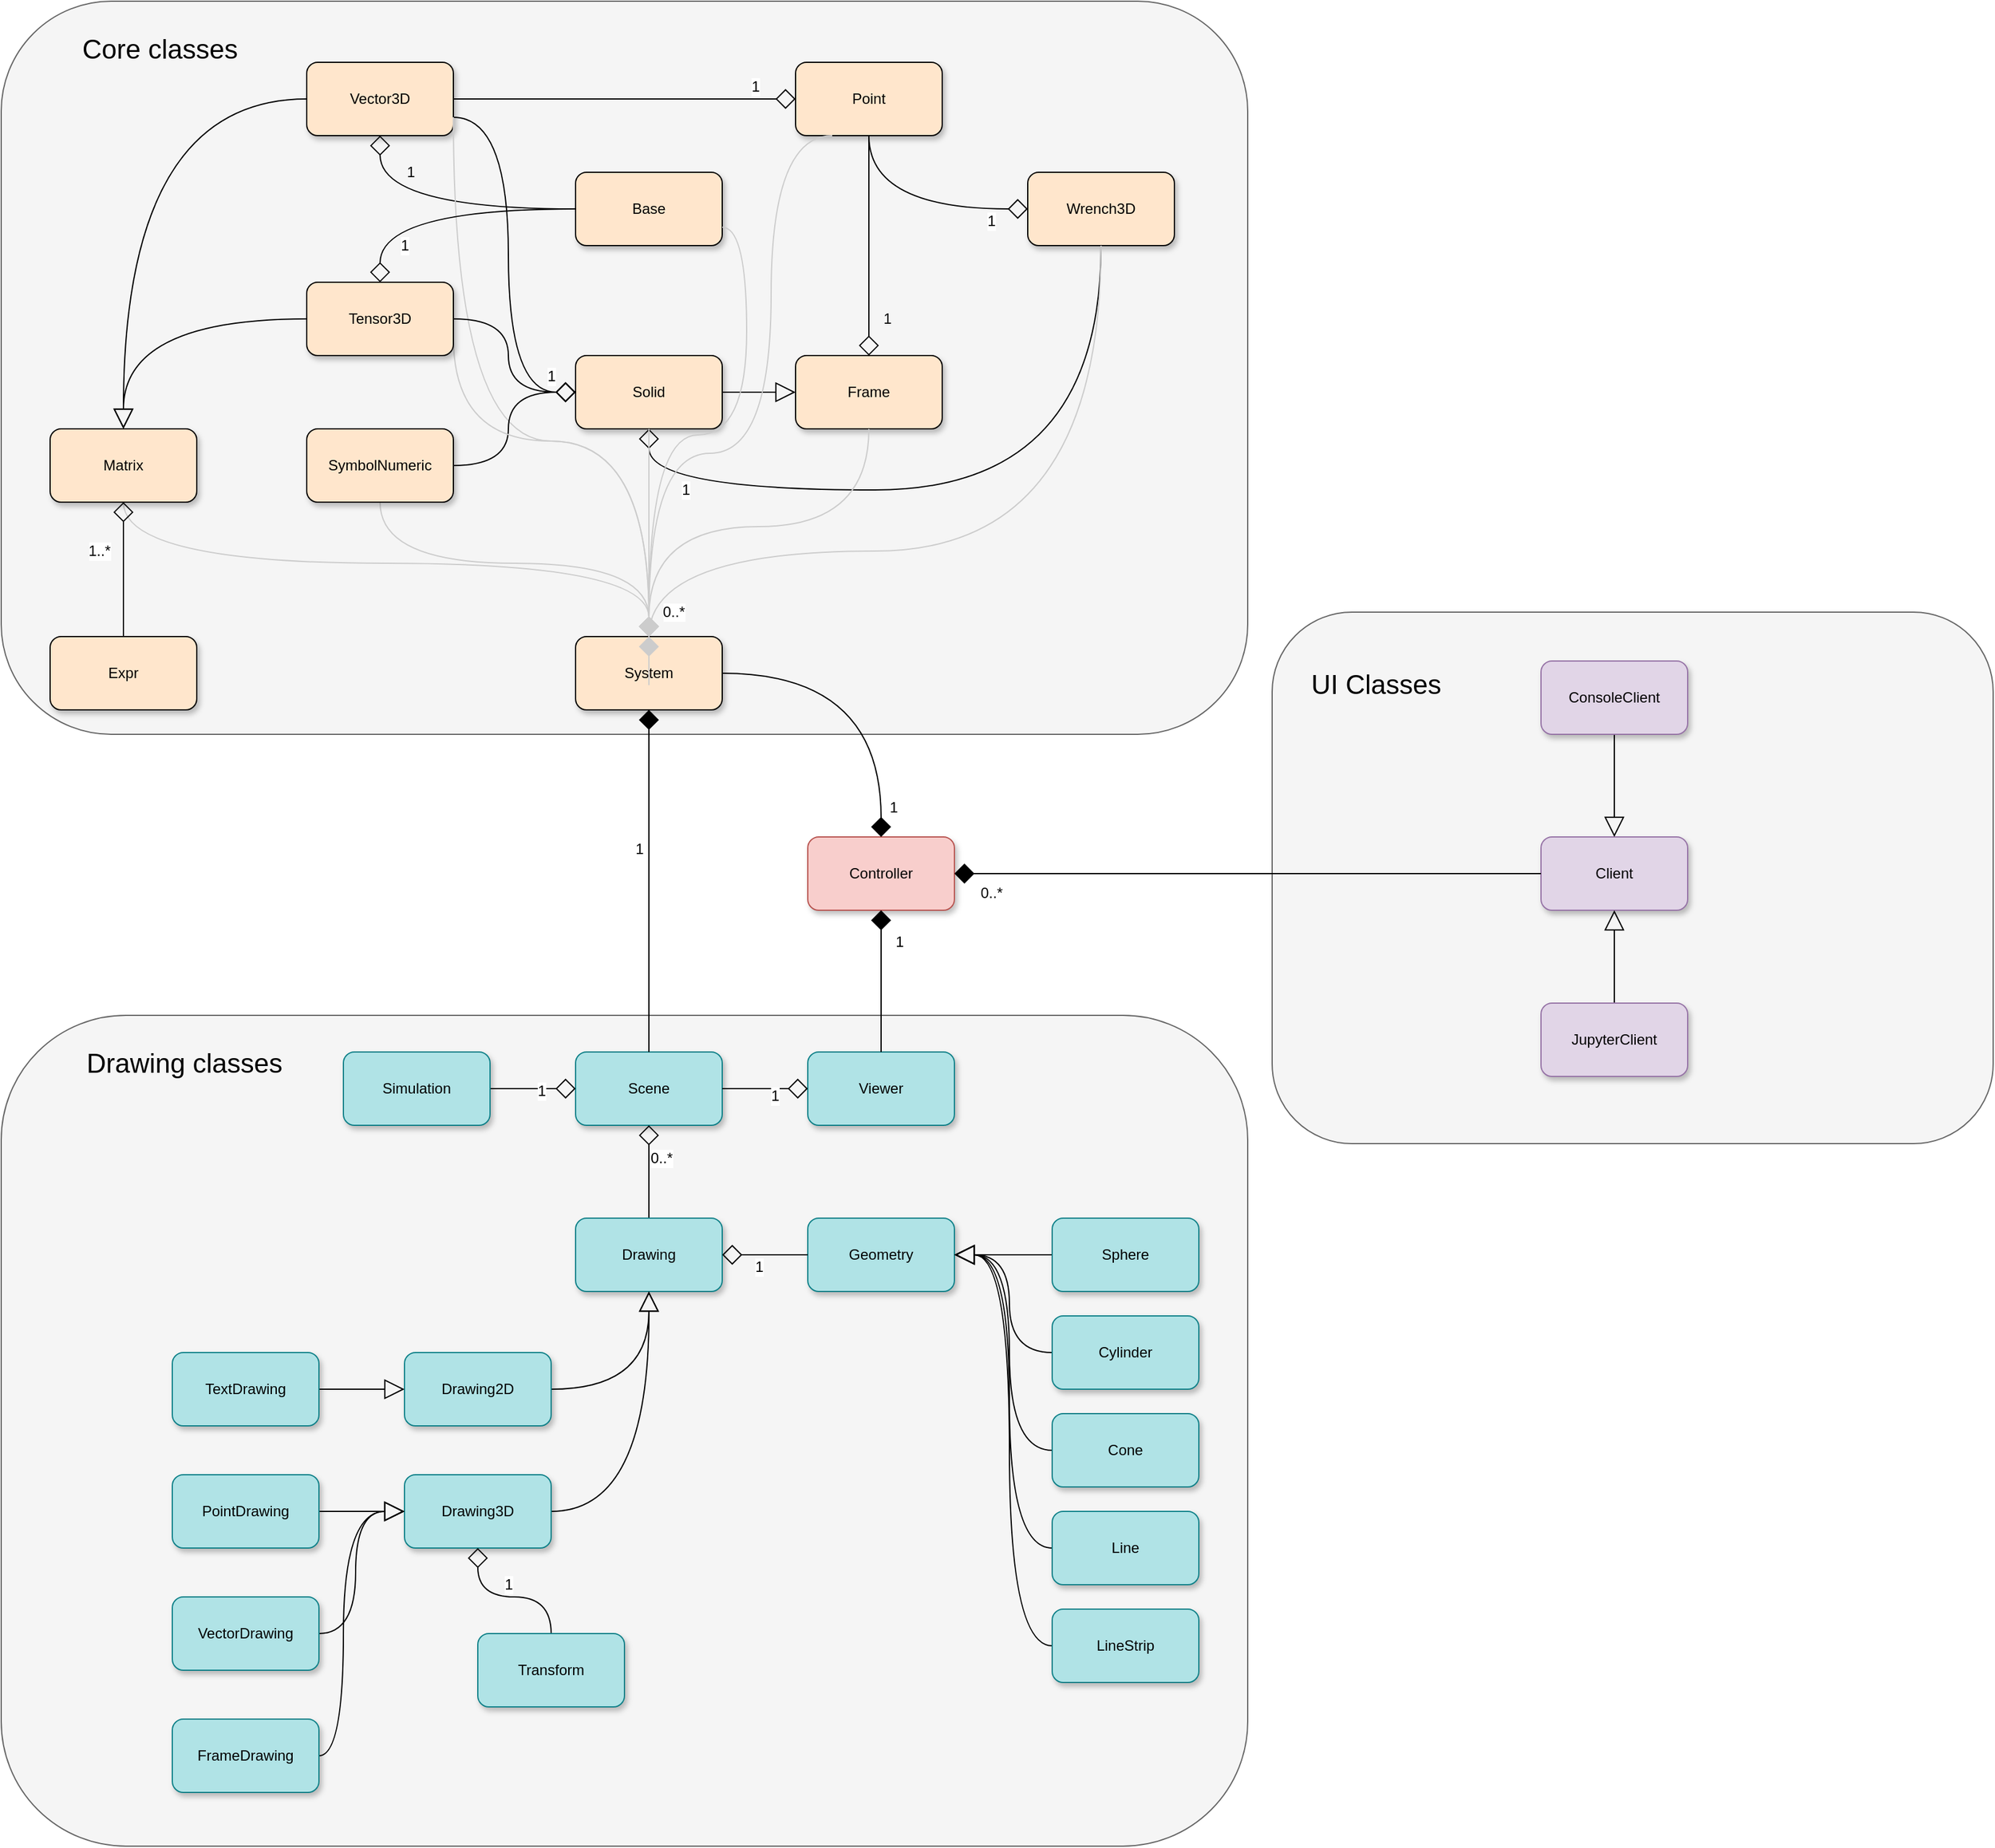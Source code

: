 <mxfile version="12.2.2" type="device" pages="1"><diagram id="jQUFaUFxUp1um-LLoZFN" name="Page-1"><mxGraphModel dx="1326" dy="940" grid="1" gridSize="10" guides="1" tooltips="1" connect="1" arrows="1" fold="1" page="1" pageScale="1" pageWidth="827" pageHeight="1169" math="0" shadow="0"><root><mxCell id="0"/><mxCell id="1" parent="0"/><mxCell id="CZpw75z-2LSkWzYETXVg-1" value="Controller" style="rounded=1;whiteSpace=wrap;html=1;fillColor=#f8cecc;strokeColor=#b85450;glass=0;shadow=1;comic=0;" vertex="1" parent="1"><mxGeometry x="870" y="844" width="120" height="60" as="geometry"/></mxCell><mxCell id="CZpw75z-2LSkWzYETXVg-5" value="" style="group" vertex="1" connectable="0" parent="1"><mxGeometry x="210" y="990" width="1020" height="680" as="geometry"/></mxCell><mxCell id="J6XcEcG9k9KOmh4SESpd-119" value="" style="rounded=1;whiteSpace=wrap;html=1;fillColor=#f5f5f5;strokeColor=#666666;fontColor=#333333;" parent="CZpw75z-2LSkWzYETXVg-5" vertex="1"><mxGeometry width="1020" height="680" as="geometry"/></mxCell><mxCell id="J6XcEcG9k9KOmh4SESpd-80" value="Scene" style="rounded=1;whiteSpace=wrap;html=1;fillColor=#b0e3e6;strokeColor=#0e8088;glass=0;shadow=1;comic=0;" parent="CZpw75z-2LSkWzYETXVg-5" vertex="1"><mxGeometry x="470" y="30" width="120" height="60" as="geometry"/></mxCell><mxCell id="J6XcEcG9k9KOmh4SESpd-81" value="Viewer" style="rounded=1;whiteSpace=wrap;html=1;fillColor=#b0e3e6;strokeColor=#0e8088;glass=0;shadow=1;comic=0;" parent="CZpw75z-2LSkWzYETXVg-5" vertex="1"><mxGeometry x="660" y="30" width="120" height="60" as="geometry"/></mxCell><mxCell id="J6XcEcG9k9KOmh4SESpd-76" style="edgeStyle=orthogonalEdgeStyle;curved=1;rounded=0;orthogonalLoop=1;jettySize=auto;html=1;exitX=1;exitY=0.5;exitDx=0;exitDy=0;entryX=0;entryY=0.5;entryDx=0;entryDy=0;endArrow=diamond;endFill=0;endSize=14;strokeWidth=1;" parent="CZpw75z-2LSkWzYETXVg-5" source="J6XcEcG9k9KOmh4SESpd-80" target="J6XcEcG9k9KOmh4SESpd-81" edge="1"><mxGeometry relative="1" as="geometry"><Array as="points"><mxPoint x="630" y="60"/><mxPoint x="630" y="60"/></Array></mxGeometry></mxCell><mxCell id="J6XcEcG9k9KOmh4SESpd-77" value="1" style="text;html=1;resizable=0;points=[];align=center;verticalAlign=middle;labelBackgroundColor=#ffffff;" parent="J6XcEcG9k9KOmh4SESpd-76" vertex="1" connectable="0"><mxGeometry x="0.288" y="-1" relative="1" as="geometry"><mxPoint x="-2" y="5" as="offset"/></mxGeometry></mxCell><mxCell id="J6XcEcG9k9KOmh4SESpd-83" value="Geometry" style="rounded=1;whiteSpace=wrap;html=1;fillColor=#b0e3e6;strokeColor=#0e8088;glass=0;shadow=1;comic=0;" parent="CZpw75z-2LSkWzYETXVg-5" vertex="1"><mxGeometry x="660" y="166" width="120" height="60" as="geometry"/></mxCell><mxCell id="J6XcEcG9k9KOmh4SESpd-84" style="edgeStyle=orthogonalEdgeStyle;curved=1;rounded=0;orthogonalLoop=1;jettySize=auto;html=1;endArrow=diamond;endFill=0;endSize=14;strokeWidth=1;entryX=0;entryY=0.5;entryDx=0;entryDy=0;exitX=1;exitY=0.5;exitDx=0;exitDy=0;" parent="CZpw75z-2LSkWzYETXVg-5" source="J6XcEcG9k9KOmh4SESpd-86" target="J6XcEcG9k9KOmh4SESpd-80" edge="1"><mxGeometry relative="1" as="geometry"><Array as="points"><mxPoint x="380" y="60"/><mxPoint x="380" y="60"/></Array><mxPoint x="370" y="136" as="sourcePoint"/><mxPoint x="370" y="76" as="targetPoint"/></mxGeometry></mxCell><mxCell id="J6XcEcG9k9KOmh4SESpd-85" value="1" style="text;html=1;resizable=0;points=[];align=center;verticalAlign=middle;labelBackgroundColor=#ffffff;" parent="J6XcEcG9k9KOmh4SESpd-84" vertex="1" connectable="0"><mxGeometry x="0.262" y="-2" relative="1" as="geometry"><mxPoint x="12" as="offset"/></mxGeometry></mxCell><mxCell id="J6XcEcG9k9KOmh4SESpd-86" value="Simulation" style="rounded=1;whiteSpace=wrap;html=1;fillColor=#b0e3e6;strokeColor=#0e8088;glass=0;shadow=1;comic=0;" parent="CZpw75z-2LSkWzYETXVg-5" vertex="1"><mxGeometry x="280" y="30" width="120" height="60" as="geometry"/></mxCell><mxCell id="J6XcEcG9k9KOmh4SESpd-87" style="edgeStyle=orthogonalEdgeStyle;curved=1;rounded=0;orthogonalLoop=1;jettySize=auto;html=1;exitX=0.5;exitY=0;exitDx=0;exitDy=0;entryX=0.5;entryY=1;entryDx=0;entryDy=0;endArrow=diamond;endFill=0;endSize=14;strokeWidth=1;" parent="CZpw75z-2LSkWzYETXVg-5" source="J6XcEcG9k9KOmh4SESpd-89" target="J6XcEcG9k9KOmh4SESpd-80" edge="1"><mxGeometry relative="1" as="geometry"><Array as="points"><mxPoint x="530" y="136"/><mxPoint x="530" y="136"/></Array></mxGeometry></mxCell><mxCell id="J6XcEcG9k9KOmh4SESpd-88" value="0..*" style="text;html=1;resizable=0;points=[];align=center;verticalAlign=middle;labelBackgroundColor=#ffffff;" parent="J6XcEcG9k9KOmh4SESpd-87" vertex="1" connectable="0"><mxGeometry x="0.25" y="-4" relative="1" as="geometry"><mxPoint x="6" y="-2" as="offset"/></mxGeometry></mxCell><mxCell id="J6XcEcG9k9KOmh4SESpd-89" value="Drawing" style="rounded=1;whiteSpace=wrap;html=1;fillColor=#b0e3e6;strokeColor=#0e8088;glass=0;shadow=1;comic=0;" parent="CZpw75z-2LSkWzYETXVg-5" vertex="1"><mxGeometry x="470" y="166" width="120" height="60" as="geometry"/></mxCell><mxCell id="J6XcEcG9k9KOmh4SESpd-82" value="1" style="edgeStyle=orthogonalEdgeStyle;curved=1;rounded=0;orthogonalLoop=1;jettySize=auto;html=1;exitX=0;exitY=0.5;exitDx=0;exitDy=0;entryX=1;entryY=0.5;entryDx=0;entryDy=0;endArrow=diamond;endFill=0;endSize=14;strokeWidth=1;fontSize=12;" parent="CZpw75z-2LSkWzYETXVg-5" source="J6XcEcG9k9KOmh4SESpd-83" target="J6XcEcG9k9KOmh4SESpd-89" edge="1"><mxGeometry x="0.143" y="10" relative="1" as="geometry"><mxPoint as="offset"/></mxGeometry></mxCell><mxCell id="J6XcEcG9k9KOmh4SESpd-90" style="edgeStyle=orthogonalEdgeStyle;curved=1;rounded=0;orthogonalLoop=1;jettySize=auto;html=1;exitX=1;exitY=0.5;exitDx=0;exitDy=0;entryX=0.5;entryY=1;entryDx=0;entryDy=0;endArrow=block;endFill=0;endSize=14;strokeWidth=1;" parent="CZpw75z-2LSkWzYETXVg-5" source="J6XcEcG9k9KOmh4SESpd-91" target="J6XcEcG9k9KOmh4SESpd-89" edge="1"><mxGeometry relative="1" as="geometry"/></mxCell><mxCell id="J6XcEcG9k9KOmh4SESpd-91" value="Drawing2D" style="rounded=1;whiteSpace=wrap;html=1;fillColor=#b0e3e6;strokeColor=#0e8088;glass=0;shadow=1;comic=0;" parent="CZpw75z-2LSkWzYETXVg-5" vertex="1"><mxGeometry x="330" y="276" width="120" height="60" as="geometry"/></mxCell><mxCell id="J6XcEcG9k9KOmh4SESpd-92" style="edgeStyle=orthogonalEdgeStyle;curved=1;rounded=0;orthogonalLoop=1;jettySize=auto;html=1;exitX=1;exitY=0.5;exitDx=0;exitDy=0;endArrow=block;endFill=0;endSize=14;strokeWidth=1;" parent="CZpw75z-2LSkWzYETXVg-5" source="J6XcEcG9k9KOmh4SESpd-93" edge="1"><mxGeometry relative="1" as="geometry"><mxPoint x="530" y="226" as="targetPoint"/></mxGeometry></mxCell><mxCell id="J6XcEcG9k9KOmh4SESpd-93" value="Drawing3D" style="rounded=1;whiteSpace=wrap;html=1;fillColor=#b0e3e6;strokeColor=#0e8088;glass=0;shadow=1;comic=0;" parent="CZpw75z-2LSkWzYETXVg-5" vertex="1"><mxGeometry x="330" y="376" width="120" height="60" as="geometry"/></mxCell><mxCell id="J6XcEcG9k9KOmh4SESpd-95" style="edgeStyle=orthogonalEdgeStyle;curved=1;rounded=0;orthogonalLoop=1;jettySize=auto;html=1;exitX=1;exitY=0.5;exitDx=0;exitDy=0;entryX=0;entryY=0.5;entryDx=0;entryDy=0;endArrow=block;endFill=0;endSize=14;strokeWidth=1;" parent="CZpw75z-2LSkWzYETXVg-5" source="J6XcEcG9k9KOmh4SESpd-96" target="J6XcEcG9k9KOmh4SESpd-91" edge="1"><mxGeometry relative="1" as="geometry"/></mxCell><mxCell id="J6XcEcG9k9KOmh4SESpd-96" value="TextDrawing" style="rounded=1;whiteSpace=wrap;html=1;fillColor=#b0e3e6;strokeColor=#0e8088;glass=0;shadow=1;comic=0;" parent="CZpw75z-2LSkWzYETXVg-5" vertex="1"><mxGeometry x="140" y="276" width="120" height="60" as="geometry"/></mxCell><mxCell id="J6XcEcG9k9KOmh4SESpd-97" style="edgeStyle=orthogonalEdgeStyle;curved=1;rounded=0;orthogonalLoop=1;jettySize=auto;html=1;exitX=0;exitY=0.5;exitDx=0;exitDy=0;entryX=1;entryY=0.5;entryDx=0;entryDy=0;endArrow=block;endFill=0;endSize=14;strokeWidth=1;" parent="CZpw75z-2LSkWzYETXVg-5" source="J6XcEcG9k9KOmh4SESpd-98" target="J6XcEcG9k9KOmh4SESpd-83" edge="1"><mxGeometry relative="1" as="geometry"/></mxCell><mxCell id="J6XcEcG9k9KOmh4SESpd-98" value="Sphere" style="rounded=1;whiteSpace=wrap;html=1;fillColor=#b0e3e6;strokeColor=#0e8088;glass=0;shadow=1;comic=0;" parent="CZpw75z-2LSkWzYETXVg-5" vertex="1"><mxGeometry x="860" y="166" width="120" height="60" as="geometry"/></mxCell><mxCell id="J6XcEcG9k9KOmh4SESpd-99" style="edgeStyle=orthogonalEdgeStyle;curved=1;rounded=0;orthogonalLoop=1;jettySize=auto;html=1;exitX=0;exitY=0.5;exitDx=0;exitDy=0;entryX=1;entryY=0.5;entryDx=0;entryDy=0;endArrow=block;endFill=0;endSize=14;strokeWidth=1;" parent="CZpw75z-2LSkWzYETXVg-5" source="J6XcEcG9k9KOmh4SESpd-100" target="J6XcEcG9k9KOmh4SESpd-83" edge="1"><mxGeometry relative="1" as="geometry"/></mxCell><mxCell id="J6XcEcG9k9KOmh4SESpd-100" value="Cylinder" style="rounded=1;whiteSpace=wrap;html=1;fillColor=#b0e3e6;strokeColor=#0e8088;glass=0;shadow=1;comic=0;" parent="CZpw75z-2LSkWzYETXVg-5" vertex="1"><mxGeometry x="860" y="246" width="120" height="60" as="geometry"/></mxCell><mxCell id="J6XcEcG9k9KOmh4SESpd-101" style="edgeStyle=orthogonalEdgeStyle;curved=1;rounded=0;orthogonalLoop=1;jettySize=auto;html=1;exitX=0;exitY=0.5;exitDx=0;exitDy=0;entryX=1;entryY=0.5;entryDx=0;entryDy=0;endArrow=block;endFill=0;endSize=14;strokeWidth=1;" parent="CZpw75z-2LSkWzYETXVg-5" source="J6XcEcG9k9KOmh4SESpd-102" target="J6XcEcG9k9KOmh4SESpd-83" edge="1"><mxGeometry relative="1" as="geometry"/></mxCell><mxCell id="J6XcEcG9k9KOmh4SESpd-102" value="Cone" style="rounded=1;whiteSpace=wrap;html=1;fillColor=#b0e3e6;strokeColor=#0e8088;glass=0;shadow=1;comic=0;" parent="CZpw75z-2LSkWzYETXVg-5" vertex="1"><mxGeometry x="860" y="326" width="120" height="60" as="geometry"/></mxCell><mxCell id="J6XcEcG9k9KOmh4SESpd-103" style="edgeStyle=orthogonalEdgeStyle;curved=1;rounded=0;orthogonalLoop=1;jettySize=auto;html=1;exitX=0;exitY=0.5;exitDx=0;exitDy=0;entryX=1;entryY=0.5;entryDx=0;entryDy=0;endArrow=block;endFill=0;endSize=14;strokeWidth=1;" parent="CZpw75z-2LSkWzYETXVg-5" source="J6XcEcG9k9KOmh4SESpd-104" target="J6XcEcG9k9KOmh4SESpd-83" edge="1"><mxGeometry relative="1" as="geometry"/></mxCell><mxCell id="J6XcEcG9k9KOmh4SESpd-104" value="Line" style="rounded=1;whiteSpace=wrap;html=1;fillColor=#b0e3e6;strokeColor=#0e8088;glass=0;shadow=1;comic=0;" parent="CZpw75z-2LSkWzYETXVg-5" vertex="1"><mxGeometry x="860" y="406" width="120" height="60" as="geometry"/></mxCell><mxCell id="J6XcEcG9k9KOmh4SESpd-105" style="edgeStyle=orthogonalEdgeStyle;curved=1;rounded=0;orthogonalLoop=1;jettySize=auto;html=1;exitX=0;exitY=0.5;exitDx=0;exitDy=0;entryX=1;entryY=0.5;entryDx=0;entryDy=0;endArrow=block;endFill=0;endSize=14;strokeWidth=1;" parent="CZpw75z-2LSkWzYETXVg-5" source="J6XcEcG9k9KOmh4SESpd-106" target="J6XcEcG9k9KOmh4SESpd-83" edge="1"><mxGeometry relative="1" as="geometry"/></mxCell><mxCell id="J6XcEcG9k9KOmh4SESpd-106" value="LineStrip" style="rounded=1;whiteSpace=wrap;html=1;fillColor=#b0e3e6;strokeColor=#0e8088;glass=0;shadow=1;comic=0;" parent="CZpw75z-2LSkWzYETXVg-5" vertex="1"><mxGeometry x="860" y="486" width="120" height="60" as="geometry"/></mxCell><mxCell id="J6XcEcG9k9KOmh4SESpd-107" value="1" style="edgeStyle=orthogonalEdgeStyle;curved=1;rounded=0;orthogonalLoop=1;jettySize=auto;html=1;exitX=0.5;exitY=0;exitDx=0;exitDy=0;entryX=0.5;entryY=1;entryDx=0;entryDy=0;endArrow=diamond;endFill=0;endSize=14;strokeWidth=1;fontSize=12;" parent="CZpw75z-2LSkWzYETXVg-5" source="J6XcEcG9k9KOmh4SESpd-108" target="J6XcEcG9k9KOmh4SESpd-93" edge="1"><mxGeometry y="-10" relative="1" as="geometry"><mxPoint as="offset"/></mxGeometry></mxCell><mxCell id="J6XcEcG9k9KOmh4SESpd-108" value="Transform" style="rounded=1;whiteSpace=wrap;html=1;fillColor=#b0e3e6;strokeColor=#0e8088;glass=0;shadow=1;comic=0;" parent="CZpw75z-2LSkWzYETXVg-5" vertex="1"><mxGeometry x="390" y="506" width="120" height="60" as="geometry"/></mxCell><mxCell id="J6XcEcG9k9KOmh4SESpd-109" style="edgeStyle=orthogonalEdgeStyle;curved=1;rounded=0;orthogonalLoop=1;jettySize=auto;html=1;exitX=1;exitY=0.5;exitDx=0;exitDy=0;entryX=0;entryY=0.5;entryDx=0;entryDy=0;endArrow=block;endFill=0;endSize=14;strokeWidth=1;" parent="CZpw75z-2LSkWzYETXVg-5" source="J6XcEcG9k9KOmh4SESpd-110" target="J6XcEcG9k9KOmh4SESpd-93" edge="1"><mxGeometry relative="1" as="geometry"/></mxCell><mxCell id="J6XcEcG9k9KOmh4SESpd-110" value="PointDrawing" style="rounded=1;whiteSpace=wrap;html=1;fillColor=#b0e3e6;strokeColor=#0e8088;glass=0;shadow=1;comic=0;" parent="CZpw75z-2LSkWzYETXVg-5" vertex="1"><mxGeometry x="140" y="376" width="120" height="60" as="geometry"/></mxCell><mxCell id="J6XcEcG9k9KOmh4SESpd-111" style="edgeStyle=orthogonalEdgeStyle;curved=1;rounded=0;orthogonalLoop=1;jettySize=auto;html=1;exitX=1;exitY=0.5;exitDx=0;exitDy=0;entryX=0;entryY=0.5;entryDx=0;entryDy=0;endArrow=block;endFill=0;endSize=14;strokeWidth=1;" parent="CZpw75z-2LSkWzYETXVg-5" source="J6XcEcG9k9KOmh4SESpd-112" target="J6XcEcG9k9KOmh4SESpd-93" edge="1"><mxGeometry relative="1" as="geometry"/></mxCell><mxCell id="J6XcEcG9k9KOmh4SESpd-112" value="VectorDrawing" style="rounded=1;whiteSpace=wrap;html=1;fillColor=#b0e3e6;strokeColor=#0e8088;glass=0;shadow=1;comic=0;" parent="CZpw75z-2LSkWzYETXVg-5" vertex="1"><mxGeometry x="140" y="476" width="120" height="60" as="geometry"/></mxCell><mxCell id="J6XcEcG9k9KOmh4SESpd-113" style="edgeStyle=orthogonalEdgeStyle;curved=1;rounded=0;orthogonalLoop=1;jettySize=auto;html=1;exitX=1;exitY=0.5;exitDx=0;exitDy=0;entryX=0;entryY=0.5;entryDx=0;entryDy=0;endArrow=block;endFill=0;endSize=14;strokeWidth=1;" parent="CZpw75z-2LSkWzYETXVg-5" source="J6XcEcG9k9KOmh4SESpd-114" target="J6XcEcG9k9KOmh4SESpd-93" edge="1"><mxGeometry relative="1" as="geometry"><Array as="points"><mxPoint x="280" y="606"/><mxPoint x="280" y="406"/></Array></mxGeometry></mxCell><mxCell id="J6XcEcG9k9KOmh4SESpd-114" value="FrameDrawing" style="rounded=1;whiteSpace=wrap;html=1;fillColor=#b0e3e6;strokeColor=#0e8088;glass=0;shadow=1;comic=0;" parent="CZpw75z-2LSkWzYETXVg-5" vertex="1"><mxGeometry x="140" y="576" width="120" height="60" as="geometry"/></mxCell><mxCell id="J6XcEcG9k9KOmh4SESpd-121" value="Drawing classes" style="text;html=1;strokeColor=none;fillColor=none;align=center;verticalAlign=middle;whiteSpace=wrap;rounded=0;fontSize=22;" parent="CZpw75z-2LSkWzYETXVg-5" vertex="1"><mxGeometry x="50" y="30" width="200" height="20" as="geometry"/></mxCell><mxCell id="CZpw75z-2LSkWzYETXVg-6" value="" style="group" vertex="1" connectable="0" parent="1"><mxGeometry x="210" y="160" width="1020" height="600" as="geometry"/></mxCell><mxCell id="J6XcEcG9k9KOmh4SESpd-118" value="" style="rounded=1;whiteSpace=wrap;html=1;fillColor=#f5f5f5;strokeColor=#666666;fontColor=#333333;" parent="CZpw75z-2LSkWzYETXVg-6" vertex="1"><mxGeometry width="1020" height="600" as="geometry"/></mxCell><mxCell id="J6XcEcG9k9KOmh4SESpd-6" value="Vector3D" style="rounded=1;whiteSpace=wrap;html=1;fillColor=#ffe6cc;strokeColor=#000000;glass=0;shadow=1;comic=0;" parent="CZpw75z-2LSkWzYETXVg-6" vertex="1"><mxGeometry x="250" y="50" width="120" height="60" as="geometry"/></mxCell><mxCell id="J6XcEcG9k9KOmh4SESpd-11" value="Wrench3D" style="rounded=1;whiteSpace=wrap;html=1;fillColor=#ffe6cc;strokeColor=#000000;glass=0;shadow=1;comic=0;" parent="CZpw75z-2LSkWzYETXVg-6" vertex="1"><mxGeometry x="840" y="140" width="120" height="60" as="geometry"/></mxCell><mxCell id="J6XcEcG9k9KOmh4SESpd-13" style="edgeStyle=orthogonalEdgeStyle;curved=1;rounded=0;orthogonalLoop=1;jettySize=auto;html=1;exitX=0.5;exitY=1;exitDx=0;exitDy=0;entryX=0;entryY=0.5;entryDx=0;entryDy=0;endArrow=diamond;endFill=0;endSize=14;strokeWidth=1;" parent="CZpw75z-2LSkWzYETXVg-6" source="J6XcEcG9k9KOmh4SESpd-16" target="J6XcEcG9k9KOmh4SESpd-11" edge="1"><mxGeometry relative="1" as="geometry"/></mxCell><mxCell id="J6XcEcG9k9KOmh4SESpd-14" value="1" style="text;html=1;resizable=0;points=[];align=center;verticalAlign=middle;labelBackgroundColor=#ffffff;" parent="J6XcEcG9k9KOmh4SESpd-13" vertex="1" connectable="0"><mxGeometry x="0.432" y="-2" relative="1" as="geometry"><mxPoint x="24" y="8" as="offset"/></mxGeometry></mxCell><mxCell id="J6XcEcG9k9KOmh4SESpd-16" value="Point" style="rounded=1;whiteSpace=wrap;html=1;fillColor=#ffe6cc;strokeColor=#000000;glass=0;shadow=1;comic=0;" parent="CZpw75z-2LSkWzYETXVg-6" vertex="1"><mxGeometry x="650" y="50" width="120" height="60" as="geometry"/></mxCell><mxCell id="J6XcEcG9k9KOmh4SESpd-3" style="edgeStyle=orthogonalEdgeStyle;curved=1;rounded=0;orthogonalLoop=1;jettySize=auto;html=1;exitX=1;exitY=0.5;exitDx=0;exitDy=0;entryX=0;entryY=0.5;entryDx=0;entryDy=0;endArrow=diamond;endFill=0;endSize=14;strokeWidth=1;" parent="CZpw75z-2LSkWzYETXVg-6" source="J6XcEcG9k9KOmh4SESpd-6" target="J6XcEcG9k9KOmh4SESpd-16" edge="1"><mxGeometry relative="1" as="geometry"/></mxCell><mxCell id="J6XcEcG9k9KOmh4SESpd-4" value="1" style="text;html=1;resizable=0;points=[];align=center;verticalAlign=middle;labelBackgroundColor=#ffffff;" parent="J6XcEcG9k9KOmh4SESpd-3" vertex="1" connectable="0"><mxGeometry x="-0.893" y="1" relative="1" as="geometry"><mxPoint x="232" y="-9" as="offset"/></mxGeometry></mxCell><mxCell id="J6XcEcG9k9KOmh4SESpd-17" style="edgeStyle=orthogonalEdgeStyle;curved=1;rounded=0;orthogonalLoop=1;jettySize=auto;html=1;exitX=0;exitY=0.5;exitDx=0;exitDy=0;entryX=0.5;entryY=1;entryDx=0;entryDy=0;endArrow=diamond;endFill=0;endSize=14;strokeWidth=1;" parent="CZpw75z-2LSkWzYETXVg-6" source="J6XcEcG9k9KOmh4SESpd-21" target="J6XcEcG9k9KOmh4SESpd-6" edge="1"><mxGeometry relative="1" as="geometry"/></mxCell><mxCell id="J6XcEcG9k9KOmh4SESpd-21" value="Base" style="rounded=1;whiteSpace=wrap;html=1;fillColor=#ffe6cc;strokeColor=#000000;glass=0;shadow=1;comic=0;" parent="CZpw75z-2LSkWzYETXVg-6" vertex="1"><mxGeometry x="470" y="140" width="120" height="60" as="geometry"/></mxCell><mxCell id="J6XcEcG9k9KOmh4SESpd-23" value="Frame" style="rounded=1;whiteSpace=wrap;html=1;fillColor=#ffe6cc;strokeColor=#000000;glass=0;shadow=1;comic=0;" parent="CZpw75z-2LSkWzYETXVg-6" vertex="1"><mxGeometry x="650" y="290" width="120" height="60" as="geometry"/></mxCell><mxCell id="J6XcEcG9k9KOmh4SESpd-12" style="edgeStyle=orthogonalEdgeStyle;curved=1;rounded=0;orthogonalLoop=1;jettySize=auto;html=1;exitX=0.5;exitY=1;exitDx=0;exitDy=0;entryX=0.5;entryY=0;entryDx=0;entryDy=0;endArrow=diamond;endFill=0;endSize=14;strokeWidth=1;" parent="CZpw75z-2LSkWzYETXVg-6" source="J6XcEcG9k9KOmh4SESpd-16" target="J6XcEcG9k9KOmh4SESpd-23" edge="1"><mxGeometry relative="1" as="geometry"/></mxCell><mxCell id="J6XcEcG9k9KOmh4SESpd-24" style="edgeStyle=orthogonalEdgeStyle;curved=1;rounded=0;orthogonalLoop=1;jettySize=auto;html=1;exitX=1;exitY=0.5;exitDx=0;exitDy=0;endArrow=block;endFill=0;endSize=14;strokeWidth=1;" parent="CZpw75z-2LSkWzYETXVg-6" source="J6XcEcG9k9KOmh4SESpd-26" target="J6XcEcG9k9KOmh4SESpd-23" edge="1"><mxGeometry relative="1" as="geometry"><Array as="points"><mxPoint x="750" y="320"/></Array></mxGeometry></mxCell><mxCell id="J6XcEcG9k9KOmh4SESpd-26" value="Solid" style="rounded=1;whiteSpace=wrap;html=1;fillColor=#ffe6cc;strokeColor=#000000;glass=0;shadow=1;comic=0;" parent="CZpw75z-2LSkWzYETXVg-6" vertex="1"><mxGeometry x="470" y="290" width="120" height="60" as="geometry"/></mxCell><mxCell id="J6XcEcG9k9KOmh4SESpd-1" style="edgeStyle=orthogonalEdgeStyle;curved=1;rounded=0;orthogonalLoop=1;jettySize=auto;html=1;exitX=1;exitY=0.75;exitDx=0;exitDy=0;entryX=0;entryY=0.5;entryDx=0;entryDy=0;endArrow=diamond;endFill=0;endSize=14;strokeWidth=1;" parent="CZpw75z-2LSkWzYETXVg-6" source="J6XcEcG9k9KOmh4SESpd-6" target="J6XcEcG9k9KOmh4SESpd-26" edge="1"><mxGeometry relative="1" as="geometry"/></mxCell><mxCell id="J6XcEcG9k9KOmh4SESpd-7" style="edgeStyle=orthogonalEdgeStyle;curved=1;rounded=0;orthogonalLoop=1;jettySize=auto;html=1;exitX=0.5;exitY=1;exitDx=0;exitDy=0;entryX=0.5;entryY=1;entryDx=0;entryDy=0;endArrow=diamond;endFill=0;endSize=14;strokeWidth=1;" parent="CZpw75z-2LSkWzYETXVg-6" source="J6XcEcG9k9KOmh4SESpd-11" target="J6XcEcG9k9KOmh4SESpd-26" edge="1"><mxGeometry relative="1" as="geometry"><Array as="points"><mxPoint x="900" y="400"/><mxPoint x="530" y="400"/></Array></mxGeometry></mxCell><mxCell id="J6XcEcG9k9KOmh4SESpd-8" value="1" style="text;html=1;resizable=0;points=[];align=center;verticalAlign=middle;labelBackgroundColor=#ffffff;" parent="J6XcEcG9k9KOmh4SESpd-7" vertex="1" connectable="0"><mxGeometry x="0.736" y="-14" relative="1" as="geometry"><mxPoint x="-2" y="14" as="offset"/></mxGeometry></mxCell><mxCell id="J6XcEcG9k9KOmh4SESpd-27" value="System" style="rounded=1;whiteSpace=wrap;html=1;fillColor=#ffe6cc;strokeColor=#000000;glass=0;shadow=1;comic=0;" parent="CZpw75z-2LSkWzYETXVg-6" vertex="1"><mxGeometry x="470" y="520" width="120" height="60" as="geometry"/></mxCell><mxCell id="J6XcEcG9k9KOmh4SESpd-5" style="edgeStyle=orthogonalEdgeStyle;curved=1;rounded=0;orthogonalLoop=1;jettySize=auto;html=1;exitX=1;exitY=0.75;exitDx=0;exitDy=0;entryX=0.5;entryY=0;entryDx=0;entryDy=0;endArrow=diamond;endFill=1;endSize=14;strokeColor=#CCCCCC;strokeWidth=1;" parent="CZpw75z-2LSkWzYETXVg-6" source="J6XcEcG9k9KOmh4SESpd-6" target="J6XcEcG9k9KOmh4SESpd-27" edge="1"><mxGeometry relative="1" as="geometry"><Array as="points"><mxPoint x="370" y="360"/><mxPoint x="530" y="360"/></Array></mxGeometry></mxCell><mxCell id="J6XcEcG9k9KOmh4SESpd-9" style="edgeStyle=orthogonalEdgeStyle;curved=1;rounded=0;orthogonalLoop=1;jettySize=auto;html=1;exitX=0.5;exitY=1;exitDx=0;exitDy=0;endArrow=diamond;endFill=1;endSize=14;strokeColor=#CCCCCC;strokeWidth=1;entryX=0.5;entryY=0;entryDx=0;entryDy=0;" parent="CZpw75z-2LSkWzYETXVg-6" source="J6XcEcG9k9KOmh4SESpd-11" target="J6XcEcG9k9KOmh4SESpd-27" edge="1"><mxGeometry relative="1" as="geometry"><mxPoint x="530" y="560" as="targetPoint"/><Array as="points"><mxPoint x="900" y="450"/><mxPoint x="530" y="450"/><mxPoint x="530" y="590"/></Array></mxGeometry></mxCell><mxCell id="J6XcEcG9k9KOmh4SESpd-10" value="0..*" style="text;html=1;resizable=0;points=[];align=center;verticalAlign=middle;labelBackgroundColor=#ffffff;" parent="J6XcEcG9k9KOmh4SESpd-9" vertex="1" connectable="0"><mxGeometry x="0.561" y="23" relative="1" as="geometry"><mxPoint x="-3" y="22" as="offset"/></mxGeometry></mxCell><mxCell id="J6XcEcG9k9KOmh4SESpd-15" style="edgeStyle=orthogonalEdgeStyle;curved=1;rounded=0;orthogonalLoop=1;jettySize=auto;html=1;exitX=0.25;exitY=1;exitDx=0;exitDy=0;entryX=0.5;entryY=0;entryDx=0;entryDy=0;endArrow=diamond;endFill=1;endSize=14;strokeColor=#CCCCCC;strokeWidth=1;" parent="CZpw75z-2LSkWzYETXVg-6" source="J6XcEcG9k9KOmh4SESpd-16" target="J6XcEcG9k9KOmh4SESpd-27" edge="1"><mxGeometry relative="1" as="geometry"><Array as="points"><mxPoint x="630" y="110"/><mxPoint x="630" y="370"/><mxPoint x="530" y="370"/></Array></mxGeometry></mxCell><mxCell id="J6XcEcG9k9KOmh4SESpd-20" style="edgeStyle=orthogonalEdgeStyle;curved=1;rounded=0;orthogonalLoop=1;jettySize=auto;html=1;exitX=1;exitY=0.75;exitDx=0;exitDy=0;entryX=0.5;entryY=0;entryDx=0;entryDy=0;endArrow=diamond;endFill=1;endSize=14;strokeColor=#CCCCCC;strokeWidth=1;" parent="CZpw75z-2LSkWzYETXVg-6" source="J6XcEcG9k9KOmh4SESpd-21" target="J6XcEcG9k9KOmh4SESpd-27" edge="1"><mxGeometry relative="1" as="geometry"/></mxCell><mxCell id="J6XcEcG9k9KOmh4SESpd-22" style="edgeStyle=orthogonalEdgeStyle;curved=1;rounded=0;orthogonalLoop=1;jettySize=auto;html=1;exitX=0.5;exitY=1;exitDx=0;exitDy=0;entryX=0.5;entryY=0;entryDx=0;entryDy=0;endArrow=diamond;endFill=1;endSize=14;strokeColor=#CCCCCC;strokeWidth=1;" parent="CZpw75z-2LSkWzYETXVg-6" source="J6XcEcG9k9KOmh4SESpd-23" target="J6XcEcG9k9KOmh4SESpd-27" edge="1"><mxGeometry relative="1" as="geometry"/></mxCell><mxCell id="J6XcEcG9k9KOmh4SESpd-25" style="edgeStyle=orthogonalEdgeStyle;curved=1;rounded=0;orthogonalLoop=1;jettySize=auto;html=1;exitX=0.5;exitY=1;exitDx=0;exitDy=0;entryX=0.5;entryY=0;entryDx=0;entryDy=0;endArrow=diamond;endFill=1;endSize=14;strokeColor=#CCCCCC;strokeWidth=1;" parent="CZpw75z-2LSkWzYETXVg-6" source="J6XcEcG9k9KOmh4SESpd-26" target="J6XcEcG9k9KOmh4SESpd-27" edge="1"><mxGeometry relative="1" as="geometry"/></mxCell><mxCell id="J6XcEcG9k9KOmh4SESpd-28" style="edgeStyle=orthogonalEdgeStyle;curved=1;rounded=0;orthogonalLoop=1;jettySize=auto;html=1;exitX=1;exitY=0.5;exitDx=0;exitDy=0;entryX=0;entryY=0.5;entryDx=0;entryDy=0;endArrow=diamond;endFill=0;endSize=14;strokeWidth=1;" parent="CZpw75z-2LSkWzYETXVg-6" source="J6XcEcG9k9KOmh4SESpd-30" target="J6XcEcG9k9KOmh4SESpd-26" edge="1"><mxGeometry relative="1" as="geometry"/></mxCell><mxCell id="J6XcEcG9k9KOmh4SESpd-29" style="edgeStyle=orthogonalEdgeStyle;curved=1;rounded=0;orthogonalLoop=1;jettySize=auto;html=1;exitX=0.5;exitY=1;exitDx=0;exitDy=0;entryX=0.5;entryY=0;entryDx=0;entryDy=0;endArrow=diamond;endFill=1;endSize=14;strokeWidth=1;fillColor=none;strokeColor=#CCCCCC;" parent="CZpw75z-2LSkWzYETXVg-6" source="J6XcEcG9k9KOmh4SESpd-30" target="J6XcEcG9k9KOmh4SESpd-27" edge="1"><mxGeometry relative="1" as="geometry"/></mxCell><mxCell id="J6XcEcG9k9KOmh4SESpd-30" value="SymbolNumeric" style="rounded=1;whiteSpace=wrap;html=1;fillColor=#ffe6cc;strokeColor=#000000;glass=0;shadow=1;comic=0;" parent="CZpw75z-2LSkWzYETXVg-6" vertex="1"><mxGeometry x="250" y="350" width="120" height="60" as="geometry"/></mxCell><mxCell id="J6XcEcG9k9KOmh4SESpd-31" style="edgeStyle=orthogonalEdgeStyle;curved=1;rounded=0;orthogonalLoop=1;jettySize=auto;html=1;exitX=0.5;exitY=1;exitDx=0;exitDy=0;entryX=0.5;entryY=0;entryDx=0;entryDy=0;endArrow=diamond;endFill=1;endSize=14;strokeColor=#CCCCCC;strokeWidth=1;" parent="CZpw75z-2LSkWzYETXVg-6" source="J6XcEcG9k9KOmh4SESpd-32" target="J6XcEcG9k9KOmh4SESpd-27" edge="1"><mxGeometry relative="1" as="geometry"/></mxCell><mxCell id="J6XcEcG9k9KOmh4SESpd-32" value="Matrix" style="rounded=1;whiteSpace=wrap;html=1;fillColor=#ffe6cc;strokeColor=#000000;glass=0;shadow=1;comic=0;" parent="CZpw75z-2LSkWzYETXVg-6" vertex="1"><mxGeometry x="40" y="350" width="120" height="60" as="geometry"/></mxCell><mxCell id="J6XcEcG9k9KOmh4SESpd-2" style="edgeStyle=orthogonalEdgeStyle;curved=1;rounded=0;orthogonalLoop=1;jettySize=auto;html=1;exitX=0;exitY=0.5;exitDx=0;exitDy=0;entryX=0.5;entryY=0;entryDx=0;entryDy=0;endArrow=block;endFill=0;endSize=14;strokeWidth=1;" parent="CZpw75z-2LSkWzYETXVg-6" source="J6XcEcG9k9KOmh4SESpd-6" target="J6XcEcG9k9KOmh4SESpd-32" edge="1"><mxGeometry relative="1" as="geometry"/></mxCell><mxCell id="J6XcEcG9k9KOmh4SESpd-33" style="edgeStyle=orthogonalEdgeStyle;curved=1;rounded=0;orthogonalLoop=1;jettySize=auto;html=1;exitX=1;exitY=0.5;exitDx=0;exitDy=0;entryX=0;entryY=0.5;entryDx=0;entryDy=0;endArrow=diamond;endFill=0;endSize=14;strokeWidth=1;" parent="CZpw75z-2LSkWzYETXVg-6" source="J6XcEcG9k9KOmh4SESpd-36" target="J6XcEcG9k9KOmh4SESpd-26" edge="1"><mxGeometry relative="1" as="geometry"/></mxCell><mxCell id="J6XcEcG9k9KOmh4SESpd-34" style="edgeStyle=orthogonalEdgeStyle;curved=1;rounded=0;orthogonalLoop=1;jettySize=auto;html=1;exitX=0;exitY=0.5;exitDx=0;exitDy=0;entryX=0.5;entryY=0;entryDx=0;entryDy=0;endArrow=block;endFill=0;endSize=14;strokeWidth=1;" parent="CZpw75z-2LSkWzYETXVg-6" source="J6XcEcG9k9KOmh4SESpd-36" target="J6XcEcG9k9KOmh4SESpd-32" edge="1"><mxGeometry relative="1" as="geometry"/></mxCell><mxCell id="J6XcEcG9k9KOmh4SESpd-35" style="edgeStyle=orthogonalEdgeStyle;curved=1;rounded=0;orthogonalLoop=1;jettySize=auto;html=1;exitX=1;exitY=0.75;exitDx=0;exitDy=0;entryX=0.5;entryY=0;entryDx=0;entryDy=0;endArrow=diamond;endFill=1;endSize=14;strokeColor=#CCCCCC;strokeWidth=1;" parent="CZpw75z-2LSkWzYETXVg-6" source="J6XcEcG9k9KOmh4SESpd-36" target="J6XcEcG9k9KOmh4SESpd-27" edge="1"><mxGeometry relative="1" as="geometry"><Array as="points"><mxPoint x="370" y="360"/><mxPoint x="530" y="360"/></Array></mxGeometry></mxCell><mxCell id="J6XcEcG9k9KOmh4SESpd-36" value="Tensor3D" style="rounded=1;whiteSpace=wrap;html=1;fillColor=#ffe6cc;strokeColor=#000000;glass=0;shadow=1;comic=0;" parent="CZpw75z-2LSkWzYETXVg-6" vertex="1"><mxGeometry x="250" y="230" width="120" height="60" as="geometry"/></mxCell><mxCell id="J6XcEcG9k9KOmh4SESpd-18" style="edgeStyle=orthogonalEdgeStyle;curved=1;rounded=0;orthogonalLoop=1;jettySize=auto;html=1;exitX=0;exitY=0.5;exitDx=0;exitDy=0;entryX=0.5;entryY=0;entryDx=0;entryDy=0;endArrow=diamond;endFill=0;endSize=14;strokeWidth=1;" parent="CZpw75z-2LSkWzYETXVg-6" source="J6XcEcG9k9KOmh4SESpd-21" target="J6XcEcG9k9KOmh4SESpd-36" edge="1"><mxGeometry relative="1" as="geometry"/></mxCell><mxCell id="J6XcEcG9k9KOmh4SESpd-19" value="1" style="text;html=1;resizable=0;points=[];align=center;verticalAlign=middle;labelBackgroundColor=#ffffff;" parent="J6XcEcG9k9KOmh4SESpd-18" vertex="1" connectable="0"><mxGeometry x="0.7" y="13" relative="1" as="geometry"><mxPoint x="7" y="3" as="offset"/></mxGeometry></mxCell><mxCell id="J6XcEcG9k9KOmh4SESpd-37" style="edgeStyle=orthogonalEdgeStyle;curved=1;rounded=0;orthogonalLoop=1;jettySize=auto;html=1;exitX=0.5;exitY=0;exitDx=0;exitDy=0;entryX=0.5;entryY=1;entryDx=0;entryDy=0;endArrow=diamond;endFill=0;endSize=14;strokeWidth=1;" parent="CZpw75z-2LSkWzYETXVg-6" source="J6XcEcG9k9KOmh4SESpd-39" target="J6XcEcG9k9KOmh4SESpd-32" edge="1"><mxGeometry relative="1" as="geometry"/></mxCell><mxCell id="J6XcEcG9k9KOmh4SESpd-38" value="1..*" style="text;html=1;resizable=0;points=[];align=center;verticalAlign=middle;labelBackgroundColor=#ffffff;" parent="J6XcEcG9k9KOmh4SESpd-37" vertex="1" connectable="0"><mxGeometry x="-0.309" y="-1" relative="1" as="geometry"><mxPoint x="-21" y="-32" as="offset"/></mxGeometry></mxCell><mxCell id="J6XcEcG9k9KOmh4SESpd-39" value="Expr" style="rounded=1;whiteSpace=wrap;html=1;fillColor=#ffe6cc;strokeColor=#000000;glass=0;shadow=1;comic=0;" parent="CZpw75z-2LSkWzYETXVg-6" vertex="1"><mxGeometry x="40" y="520" width="120" height="60" as="geometry"/></mxCell><mxCell id="J6XcEcG9k9KOmh4SESpd-40" value="1" style="text;html=1;resizable=0;points=[];autosize=1;align=left;verticalAlign=top;spacingTop=-4;" parent="CZpw75z-2LSkWzYETXVg-6" vertex="1"><mxGeometry x="330" y="130" width="20" height="20" as="geometry"/></mxCell><mxCell id="J6XcEcG9k9KOmh4SESpd-41" value="1" style="text;html=1;resizable=0;points=[];align=center;verticalAlign=middle;labelBackgroundColor=#ffffff;" parent="CZpw75z-2LSkWzYETXVg-6" vertex="1" connectable="0"><mxGeometry x="430" y="330" as="geometry"><mxPoint x="20" y="-23" as="offset"/></mxGeometry></mxCell><mxCell id="J6XcEcG9k9KOmh4SESpd-42" value="1" style="text;html=1;resizable=0;points=[];autosize=1;align=left;verticalAlign=top;spacingTop=-4;" parent="CZpw75z-2LSkWzYETXVg-6" vertex="1"><mxGeometry x="720" y="250" width="20" height="20" as="geometry"/></mxCell><mxCell id="J6XcEcG9k9KOmh4SESpd-122" value="Core classes" style="text;html=1;strokeColor=none;fillColor=none;align=center;verticalAlign=middle;whiteSpace=wrap;rounded=0;fontSize=22;" parent="CZpw75z-2LSkWzYETXVg-6" vertex="1"><mxGeometry x="30" y="30" width="200" height="20" as="geometry"/></mxCell><mxCell id="J6XcEcG9k9KOmh4SESpd-78" style="edgeStyle=orthogonalEdgeStyle;curved=1;rounded=0;orthogonalLoop=1;jettySize=auto;html=1;exitX=0.5;exitY=0;exitDx=0;exitDy=0;entryX=0.5;entryY=1;entryDx=0;entryDy=0;endArrow=diamond;endFill=1;endSize=14;strokeWidth=1;" parent="1" source="J6XcEcG9k9KOmh4SESpd-80" target="J6XcEcG9k9KOmh4SESpd-27" edge="1"><mxGeometry relative="1" as="geometry"><Array as="points"><mxPoint x="740" y="1020"/></Array></mxGeometry></mxCell><mxCell id="J6XcEcG9k9KOmh4SESpd-79" value="1" style="text;html=1;resizable=0;points=[];align=center;verticalAlign=middle;labelBackgroundColor=#ffffff;" parent="J6XcEcG9k9KOmh4SESpd-78" vertex="1" connectable="0"><mxGeometry x="0.267" y="5" relative="1" as="geometry"><mxPoint x="-3" y="11" as="offset"/></mxGeometry></mxCell><mxCell id="CZpw75z-2LSkWzYETXVg-9" style="edgeStyle=orthogonalEdgeStyle;curved=1;rounded=0;orthogonalLoop=1;jettySize=auto;html=1;exitX=1;exitY=0.5;exitDx=0;exitDy=0;entryX=0.5;entryY=0;entryDx=0;entryDy=0;endArrow=diamond;endFill=1;endSize=14;strokeWidth=1;" edge="1" parent="1" source="J6XcEcG9k9KOmh4SESpd-27" target="CZpw75z-2LSkWzYETXVg-1"><mxGeometry relative="1" as="geometry"/></mxCell><mxCell id="CZpw75z-2LSkWzYETXVg-22" value="1" style="text;html=1;resizable=0;points=[];align=center;verticalAlign=middle;labelBackgroundColor=#ffffff;" vertex="1" connectable="0" parent="CZpw75z-2LSkWzYETXVg-9"><mxGeometry x="0.727" y="-2" relative="1" as="geometry"><mxPoint x="12" y="12" as="offset"/></mxGeometry></mxCell><mxCell id="CZpw75z-2LSkWzYETXVg-10" style="edgeStyle=orthogonalEdgeStyle;curved=1;rounded=0;orthogonalLoop=1;jettySize=auto;html=1;exitX=0.5;exitY=0;exitDx=0;exitDy=0;entryX=0.5;entryY=1;entryDx=0;entryDy=0;endArrow=diamond;endFill=1;endSize=14;strokeWidth=1;" edge="1" parent="1" source="J6XcEcG9k9KOmh4SESpd-81" target="CZpw75z-2LSkWzYETXVg-1"><mxGeometry relative="1" as="geometry"/></mxCell><mxCell id="CZpw75z-2LSkWzYETXVg-23" value="1" style="text;html=1;resizable=0;points=[];autosize=1;align=left;verticalAlign=top;spacingTop=-4;" vertex="1" parent="1"><mxGeometry x="940" y="920" width="20" height="20" as="geometry"/></mxCell><mxCell id="CZpw75z-2LSkWzYETXVg-24" value="" style="rounded=1;whiteSpace=wrap;html=1;fillColor=#f5f5f5;strokeColor=#666666;fontColor=#333333;" vertex="1" parent="1"><mxGeometry x="1250" y="660" width="590" height="435" as="geometry"/></mxCell><mxCell id="CZpw75z-2LSkWzYETXVg-12" value="Client" style="rounded=1;whiteSpace=wrap;html=1;fillColor=#e1d5e7;strokeColor=#9673a6;glass=0;shadow=1;comic=0;" vertex="1" parent="1"><mxGeometry x="1470" y="844" width="120" height="60" as="geometry"/></mxCell><mxCell id="CZpw75z-2LSkWzYETXVg-13" style="edgeStyle=orthogonalEdgeStyle;curved=1;rounded=0;orthogonalLoop=1;jettySize=auto;html=1;exitX=0.5;exitY=1;exitDx=0;exitDy=0;endArrow=block;endFill=0;endSize=14;strokeWidth=1;" edge="1" parent="1" source="CZpw75z-2LSkWzYETXVg-14" target="CZpw75z-2LSkWzYETXVg-12"><mxGeometry relative="1" as="geometry"><mxPoint x="1470" y="980" as="targetPoint"/></mxGeometry></mxCell><mxCell id="CZpw75z-2LSkWzYETXVg-14" value="ConsoleClient" style="rounded=1;whiteSpace=wrap;html=1;fillColor=#e1d5e7;strokeColor=#9673a6;glass=0;shadow=1;comic=0;" vertex="1" parent="1"><mxGeometry x="1470" y="700" width="120" height="60" as="geometry"/></mxCell><mxCell id="CZpw75z-2LSkWzYETXVg-15" style="edgeStyle=orthogonalEdgeStyle;curved=1;rounded=0;orthogonalLoop=1;jettySize=auto;html=1;exitX=0.5;exitY=0;exitDx=0;exitDy=0;entryX=0.5;entryY=1;entryDx=0;entryDy=0;endArrow=block;endFill=0;endSize=14;strokeWidth=1;" edge="1" parent="1" source="CZpw75z-2LSkWzYETXVg-16" target="CZpw75z-2LSkWzYETXVg-12"><mxGeometry relative="1" as="geometry"/></mxCell><mxCell id="CZpw75z-2LSkWzYETXVg-16" value="JupyterClient" style="rounded=1;whiteSpace=wrap;html=1;fillColor=#e1d5e7;strokeColor=#9673a6;glass=0;shadow=1;comic=0;" vertex="1" parent="1"><mxGeometry x="1470" y="980" width="120" height="60" as="geometry"/></mxCell><mxCell id="CZpw75z-2LSkWzYETXVg-26" value="&lt;font style=&quot;font-size: 22px&quot;&gt;UI Classes&lt;/font&gt;" style="text;html=1;" vertex="1" parent="1"><mxGeometry x="1280" y="700" width="110" height="30" as="geometry"/></mxCell><mxCell id="CZpw75z-2LSkWzYETXVg-21" style="edgeStyle=orthogonalEdgeStyle;curved=1;rounded=0;orthogonalLoop=1;jettySize=auto;html=1;exitX=0;exitY=0.5;exitDx=0;exitDy=0;entryX=1;entryY=0.5;entryDx=0;entryDy=0;endArrow=diamond;endFill=1;endSize=14;strokeWidth=1;" edge="1" parent="1" source="CZpw75z-2LSkWzYETXVg-12" target="CZpw75z-2LSkWzYETXVg-1"><mxGeometry relative="1" as="geometry"><mxPoint x="1597" y="875" as="sourcePoint"/></mxGeometry></mxCell><mxCell id="CZpw75z-2LSkWzYETXVg-28" value="0..*" style="text;html=1;resizable=0;points=[];align=center;verticalAlign=middle;labelBackgroundColor=#ffffff;" vertex="1" connectable="0" parent="CZpw75z-2LSkWzYETXVg-21"><mxGeometry x="0.817" y="-1" relative="1" as="geometry"><mxPoint x="-14" y="17" as="offset"/></mxGeometry></mxCell></root></mxGraphModel></diagram></mxfile>